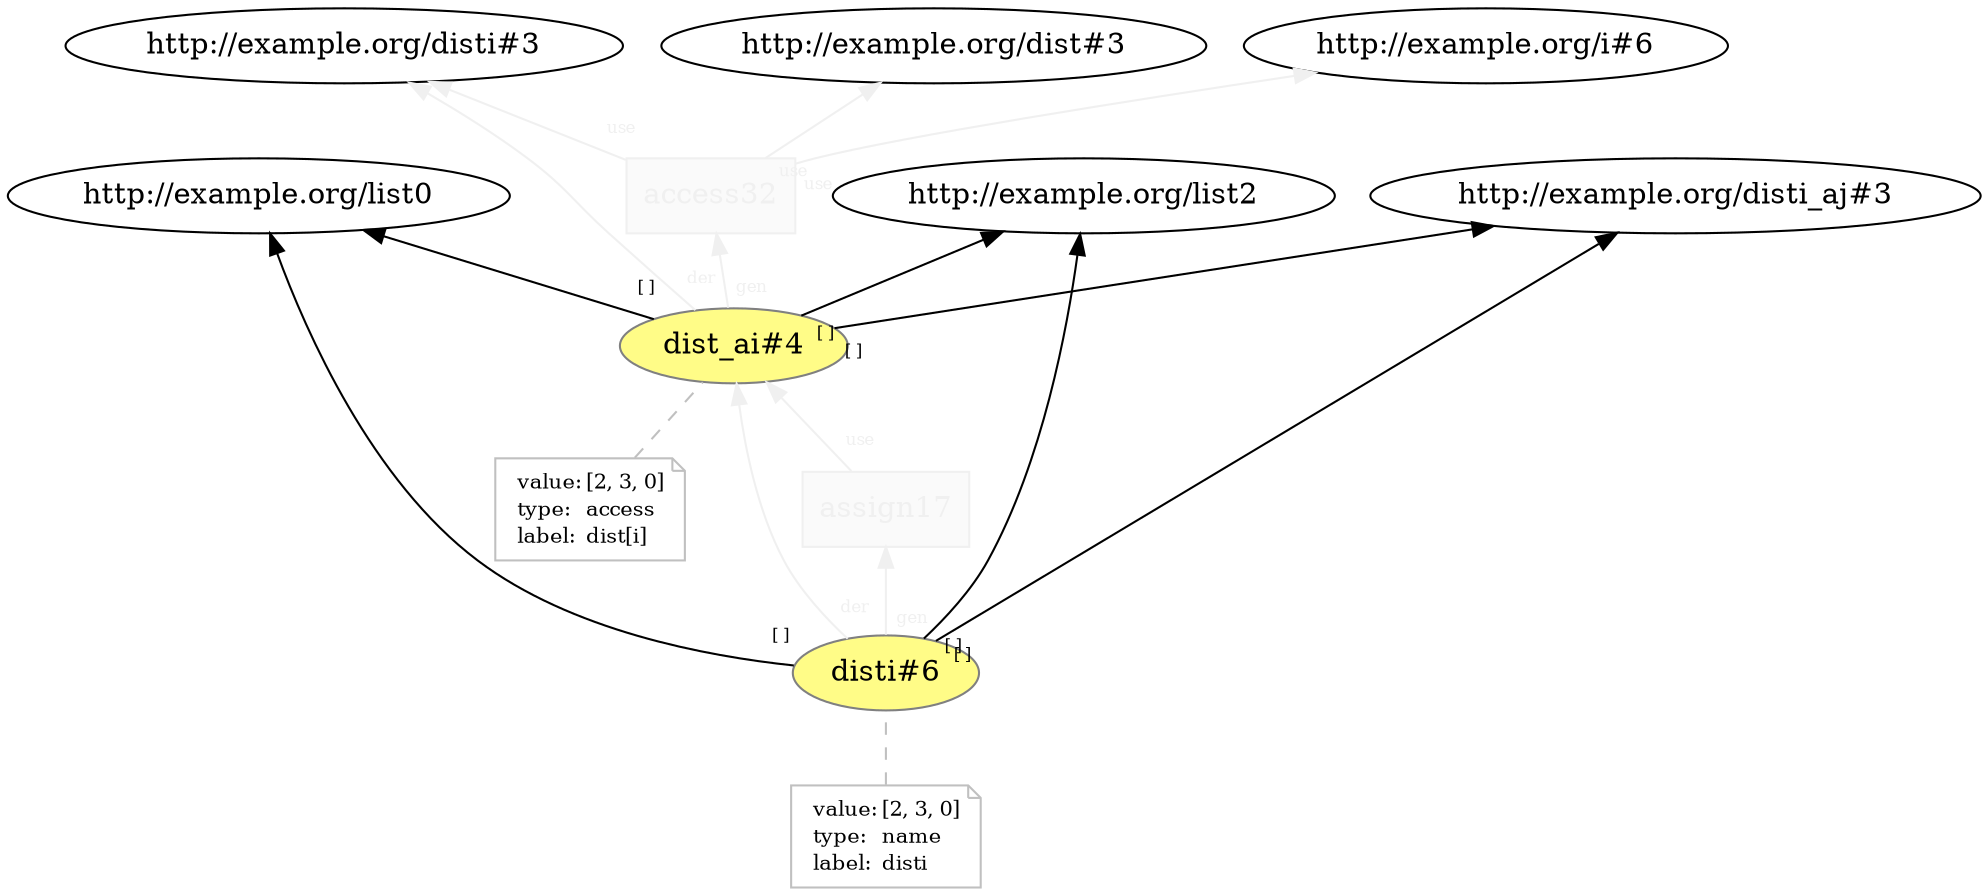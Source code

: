 digraph "PROV" { size="16,12"; rankdir="BT";
"http://example.org/dist_ai#4" [fillcolor="#FFFC87",color="#808080",style="filled",label="dist_ai#4",URL="http://example.org/dist_ai#4"]
"-attrs0" [color="gray",shape="note",fontsize="10",fontcolor="black",label=<<TABLE cellpadding="0" border="0">
	<TR>
	    <TD align="left">value:</TD>
	    <TD align="left">[2, 3, 0]</TD>
	</TR>
	<TR>
	    <TD align="left">type:</TD>
	    <TD align="left">access</TD>
	</TR>
	<TR>
	    <TD align="left">label:</TD>
	    <TD align="left">dist[i]</TD>
	</TR>
</TABLE>>]
"-attrs0" -> "http://example.org/dist_ai#4" [color="gray",style="dashed",arrowhead="none"]
"http://example.org/dist_ai#4" -> "http://example.org/list0" [labelfontsize="8",labeldistance="1.5",labelangle="60.0",rotation="20",taillabel="[ ]"]
"http://example.org/dist_ai#4" -> "http://example.org/list2" [labelfontsize="8",labeldistance="1.5",labelangle="60.0",rotation="20",taillabel="[ ]"]
"http://example.org/dist_ai#4" -> "http://example.org/disti_aj#3" [labelfontsize="8",labeldistance="1.5",labelangle="60.0",rotation="20",taillabel="[ ]"]
"http://example.org/access32" [fillcolor="#FAFAFA",color="#F0F0F0",shape="polygon",sides="4",style="filled",fontcolor="#F0F0F0",label="access32",URL="http://example.org/access32"]
"http://example.org/dist_ai#4" -> "http://example.org/disti#3" [labelfontsize="8",labeldistance="1.5",labelangle="60.0",rotation="20",taillabel="der",fontcolor="#F0F0F0",color="#F0F0F0"]
"http://example.org/access32" -> "http://example.org/dist#3" [labelfontsize="8",labeldistance="1.5",labelangle="60.0",rotation="20",taillabel="use",fontcolor="#F0F0F0",color="#F0F0F0"]
"http://example.org/access32" -> "http://example.org/i#6" [labelfontsize="8",labeldistance="1.5",labelangle="60.0",rotation="20",taillabel="use",fontcolor="#F0F0F0",color="#F0F0F0"]
"http://example.org/disti#6" [fillcolor="#FFFC87",color="#808080",style="filled",label="disti#6",URL="http://example.org/disti#6"]
"-attrs1" [color="gray",shape="note",fontsize="10",fontcolor="black",label=<<TABLE cellpadding="0" border="0">
	<TR>
	    <TD align="left">value:</TD>
	    <TD align="left">[2, 3, 0]</TD>
	</TR>
	<TR>
	    <TD align="left">type:</TD>
	    <TD align="left">name</TD>
	</TR>
	<TR>
	    <TD align="left">label:</TD>
	    <TD align="left">disti</TD>
	</TR>
</TABLE>>]
"-attrs1" -> "http://example.org/disti#6" [color="gray",style="dashed",arrowhead="none"]
"http://example.org/disti#6" -> "http://example.org/list0" [labelfontsize="8",labeldistance="1.5",labelangle="60.0",rotation="20",taillabel="[ ]"]
"http://example.org/disti#6" -> "http://example.org/list2" [labelfontsize="8",labeldistance="1.5",labelangle="60.0",rotation="20",taillabel="[ ]"]
"http://example.org/disti#6" -> "http://example.org/disti_aj#3" [labelfontsize="8",labeldistance="1.5",labelangle="60.0",rotation="20",taillabel="[ ]"]
"http://example.org/assign17" [fillcolor="#FAFAFA",color="#F0F0F0",shape="polygon",sides="4",style="filled",fontcolor="#F0F0F0",label="assign17",URL="http://example.org/assign17"]
"http://example.org/disti#6" -> "http://example.org/dist_ai#4" [labelfontsize="8",labeldistance="1.5",labelangle="60.0",rotation="20",taillabel="der",fontcolor="#F0F0F0",color="#F0F0F0"]
"http://example.org/assign17" -> "http://example.org/dist_ai#4" [labelfontsize="8",labeldistance="1.5",labelangle="60.0",rotation="20",taillabel="use",fontcolor="#F0F0F0",color="#F0F0F0"]
"http://example.org/access32" -> "http://example.org/disti#3" [labelfontsize="8",labeldistance="1.5",labelangle="60.0",rotation="20",taillabel="use",fontcolor="#F0F0F0",color="#F0F0F0"]
"http://example.org/dist_ai#4" -> "http://example.org/access32" [labelfontsize="8",labeldistance="1.5",labelangle="60.0",rotation="20",taillabel="gen",fontcolor="#F0F0F0",color="#F0F0F0"]
"http://example.org/disti#6" -> "http://example.org/assign17" [labelfontsize="8",labeldistance="1.5",labelangle="60.0",rotation="20",taillabel="gen",fontcolor="#F0F0F0",color="#F0F0F0"]
}